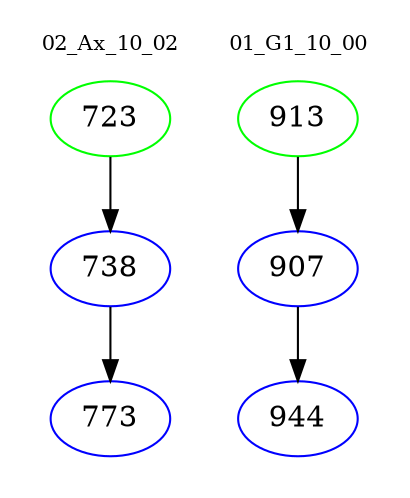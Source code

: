 digraph{
subgraph cluster_0 {
color = white
label = "02_Ax_10_02";
fontsize=10;
T0_723 [label="723", color="green"]
T0_723 -> T0_738 [color="black"]
T0_738 [label="738", color="blue"]
T0_738 -> T0_773 [color="black"]
T0_773 [label="773", color="blue"]
}
subgraph cluster_1 {
color = white
label = "01_G1_10_00";
fontsize=10;
T1_913 [label="913", color="green"]
T1_913 -> T1_907 [color="black"]
T1_907 [label="907", color="blue"]
T1_907 -> T1_944 [color="black"]
T1_944 [label="944", color="blue"]
}
}

